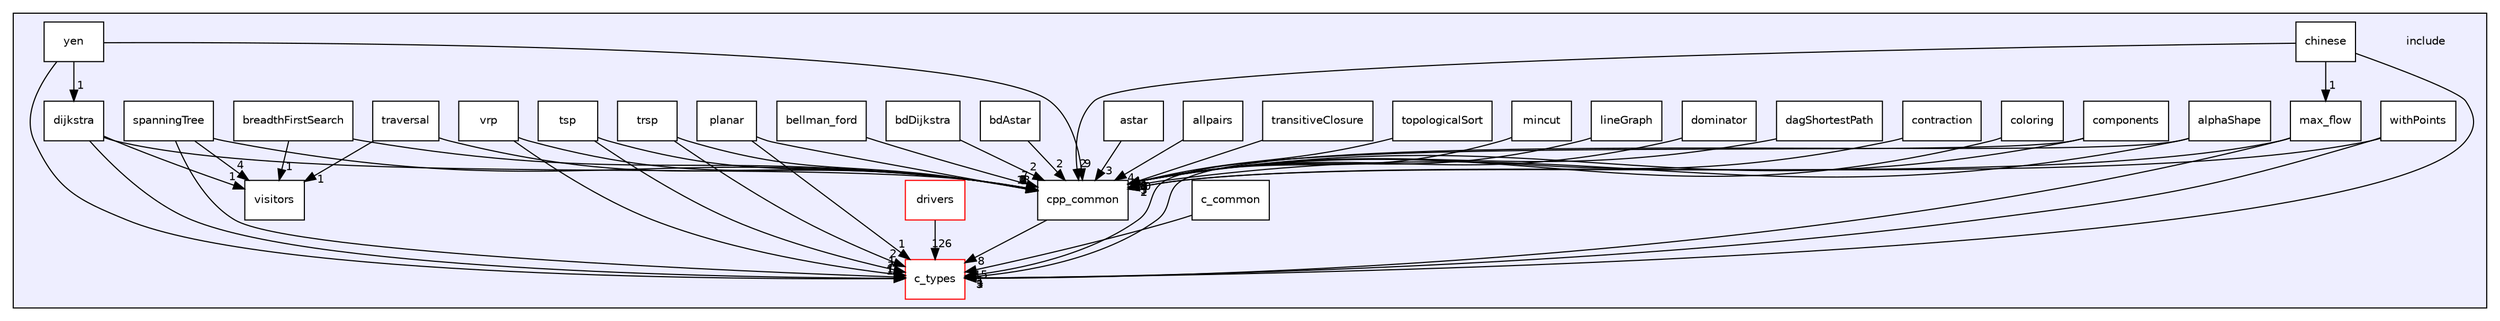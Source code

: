 digraph "include" {
  compound=true
  node [ fontsize="10", fontname="Helvetica"];
  edge [ labelfontsize="10", labelfontname="Helvetica"];
  subgraph clusterdir_d44c64559bbebec7f509842c48db8b23 {
    graph [ bgcolor="#eeeeff", pencolor="black", label="" URL="dir_d44c64559bbebec7f509842c48db8b23.html"];
    dir_d44c64559bbebec7f509842c48db8b23 [shape=plaintext label="include"];
    dir_2a5eba4d35dbcdcba215617418dd760b [shape=box label="allpairs" color="black" fillcolor="white" style="filled" URL="dir_2a5eba4d35dbcdcba215617418dd760b.html"];
    dir_3e20b768254daa43f7cafde772fd37ef [shape=box label="alphaShape" color="black" fillcolor="white" style="filled" URL="dir_3e20b768254daa43f7cafde772fd37ef.html"];
    dir_08f877d0f0222f13d9686ac041b3f592 [shape=box label="astar" color="black" fillcolor="white" style="filled" URL="dir_08f877d0f0222f13d9686ac041b3f592.html"];
    dir_3f775a8a6f61dc57a0be2ee607b843c3 [shape=box label="bdAstar" color="black" fillcolor="white" style="filled" URL="dir_3f775a8a6f61dc57a0be2ee607b843c3.html"];
    dir_5b201913bc223f0ba16175aeb00ce433 [shape=box label="bdDijkstra" color="black" fillcolor="white" style="filled" URL="dir_5b201913bc223f0ba16175aeb00ce433.html"];
    dir_a3563db749e78e10bcd094748303379c [shape=box label="bellman_ford" color="black" fillcolor="white" style="filled" URL="dir_a3563db749e78e10bcd094748303379c.html"];
    dir_a9da2427ef31dd1794d0714024e5b238 [shape=box label="breadthFirstSearch" color="black" fillcolor="white" style="filled" URL="dir_a9da2427ef31dd1794d0714024e5b238.html"];
    dir_9c50192407c36db226c38a2cd2bf7829 [shape=box label="c_common" color="black" fillcolor="white" style="filled" URL="dir_9c50192407c36db226c38a2cd2bf7829.html"];
    dir_d5995d5871f728649bd47ea0d6428e03 [shape=box label="c_types" color="red" fillcolor="white" style="filled" URL="dir_d5995d5871f728649bd47ea0d6428e03.html"];
    dir_27f8ca8460ad1a56d374fd1da197bb06 [shape=box label="chinese" color="black" fillcolor="white" style="filled" URL="dir_27f8ca8460ad1a56d374fd1da197bb06.html"];
    dir_40ed85df85a9af6d51f248d6536e9565 [shape=box label="coloring" color="black" fillcolor="white" style="filled" URL="dir_40ed85df85a9af6d51f248d6536e9565.html"];
    dir_d66e8d5a7776834ccee339fd5fd3e729 [shape=box label="components" color="black" fillcolor="white" style="filled" URL="dir_d66e8d5a7776834ccee339fd5fd3e729.html"];
    dir_3ab07e095ccb61e6c808a03cedc1e316 [shape=box label="contraction" color="black" fillcolor="white" style="filled" URL="dir_3ab07e095ccb61e6c808a03cedc1e316.html"];
    dir_f413d2883acb285bdeb0fac3ae939ed0 [shape=box label="cpp_common" color="black" fillcolor="white" style="filled" URL="dir_f413d2883acb285bdeb0fac3ae939ed0.html"];
    dir_0df034ac1feb653719cc2a8c3c303ce5 [shape=box label="dagShortestPath" color="black" fillcolor="white" style="filled" URL="dir_0df034ac1feb653719cc2a8c3c303ce5.html"];
    dir_1930df11331c7ed9b5d4e307344eb08e [shape=box label="dijkstra" color="black" fillcolor="white" style="filled" URL="dir_1930df11331c7ed9b5d4e307344eb08e.html"];
    dir_ea2463953e947725c312bd6a58120544 [shape=box label="dominator" color="black" fillcolor="white" style="filled" URL="dir_ea2463953e947725c312bd6a58120544.html"];
    dir_4fe5cf12322eb0f9892753dc20f1484c [shape=box label="drivers" color="red" fillcolor="white" style="filled" URL="dir_4fe5cf12322eb0f9892753dc20f1484c.html"];
    dir_2ea27f3190a114f10af15e39b0994ddc [shape=box label="lineGraph" color="black" fillcolor="white" style="filled" URL="dir_2ea27f3190a114f10af15e39b0994ddc.html"];
    dir_a7cca20e47709fcaa79084d4fecc5383 [shape=box label="max_flow" color="black" fillcolor="white" style="filled" URL="dir_a7cca20e47709fcaa79084d4fecc5383.html"];
    dir_7d01465925dd421d116b2a4a83aa52c4 [shape=box label="mincut" color="black" fillcolor="white" style="filled" URL="dir_7d01465925dd421d116b2a4a83aa52c4.html"];
    dir_18707d05538dd92e3a5e3c5f41ef164b [shape=box label="planar" color="black" fillcolor="white" style="filled" URL="dir_18707d05538dd92e3a5e3c5f41ef164b.html"];
    dir_af8dbe8979b2f961efcd41fe5ee5165d [shape=box label="spanningTree" color="black" fillcolor="white" style="filled" URL="dir_af8dbe8979b2f961efcd41fe5ee5165d.html"];
    dir_e56bb6d72be06df6c290a1f00417815a [shape=box label="topologicalSort" color="black" fillcolor="white" style="filled" URL="dir_e56bb6d72be06df6c290a1f00417815a.html"];
    dir_c2c01ff8c95113351ec440ab0f3a15ab [shape=box label="transitiveClosure" color="black" fillcolor="white" style="filled" URL="dir_c2c01ff8c95113351ec440ab0f3a15ab.html"];
    dir_5466e26733ec81236675ae0596a2aeb9 [shape=box label="traversal" color="black" fillcolor="white" style="filled" URL="dir_5466e26733ec81236675ae0596a2aeb9.html"];
    dir_0d4872225ee098afcfdc70ab0dde785c [shape=box label="trsp" color="black" fillcolor="white" style="filled" URL="dir_0d4872225ee098afcfdc70ab0dde785c.html"];
    dir_2f28bc21d205d3ab5d31254f25dfd11a [shape=box label="tsp" color="black" fillcolor="white" style="filled" URL="dir_2f28bc21d205d3ab5d31254f25dfd11a.html"];
    dir_4e5658a7286517e9c5b1437feaf10aed [shape=box label="visitors" color="black" fillcolor="white" style="filled" URL="dir_4e5658a7286517e9c5b1437feaf10aed.html"];
    dir_651e52dddefd92e6e6d00bb3f78dc931 [shape=box label="vrp" color="black" fillcolor="white" style="filled" URL="dir_651e52dddefd92e6e6d00bb3f78dc931.html"];
    dir_a648d2ec153663c7371509691b513c8b [shape=box label="withPoints" color="black" fillcolor="white" style="filled" URL="dir_a648d2ec153663c7371509691b513c8b.html"];
    dir_ba2be047686aaa8bd602dca826a8a1f3 [shape=box label="yen" color="black" fillcolor="white" style="filled" URL="dir_ba2be047686aaa8bd602dca826a8a1f3.html"];
  }
  dir_a648d2ec153663c7371509691b513c8b->dir_d5995d5871f728649bd47ea0d6428e03 [headlabel="1", labeldistance=1.5 headhref="dir_000089_000049.html"];
  dir_a648d2ec153663c7371509691b513c8b->dir_f413d2883acb285bdeb0fac3ae939ed0 [headlabel="2", labeldistance=1.5 headhref="dir_000089_000012.html"];
  dir_3ab07e095ccb61e6c808a03cedc1e316->dir_f413d2883acb285bdeb0fac3ae939ed0 [headlabel="10", labeldistance=1.5 headhref="dir_000028_000012.html"];
  dir_5466e26733ec81236675ae0596a2aeb9->dir_f413d2883acb285bdeb0fac3ae939ed0 [headlabel="2", labeldistance=1.5 headhref="dir_000081_000012.html"];
  dir_5466e26733ec81236675ae0596a2aeb9->dir_4e5658a7286517e9c5b1437feaf10aed [headlabel="1", labeldistance=1.5 headhref="dir_000081_000055.html"];
  dir_08f877d0f0222f13d9686ac041b3f592->dir_f413d2883acb285bdeb0fac3ae939ed0 [headlabel="3", labeldistance=1.5 headhref="dir_000071_000012.html"];
  dir_7d01465925dd421d116b2a4a83aa52c4->dir_f413d2883acb285bdeb0fac3ae939ed0 [headlabel="2", labeldistance=1.5 headhref="dir_000086_000012.html"];
  dir_a9da2427ef31dd1794d0714024e5b238->dir_f413d2883acb285bdeb0fac3ae939ed0 [headlabel="5", labeldistance=1.5 headhref="dir_000075_000012.html"];
  dir_a9da2427ef31dd1794d0714024e5b238->dir_4e5658a7286517e9c5b1437feaf10aed [headlabel="1", labeldistance=1.5 headhref="dir_000075_000055.html"];
  dir_d66e8d5a7776834ccee339fd5fd3e729->dir_d5995d5871f728649bd47ea0d6428e03 [headlabel="1", labeldistance=1.5 headhref="dir_000050_000049.html"];
  dir_d66e8d5a7776834ccee339fd5fd3e729->dir_f413d2883acb285bdeb0fac3ae939ed0 [headlabel="5", labeldistance=1.5 headhref="dir_000050_000012.html"];
  dir_ba2be047686aaa8bd602dca826a8a1f3->dir_d5995d5871f728649bd47ea0d6428e03 [headlabel="1", labeldistance=1.5 headhref="dir_000083_000049.html"];
  dir_ba2be047686aaa8bd602dca826a8a1f3->dir_f413d2883acb285bdeb0fac3ae939ed0 [headlabel="9", labeldistance=1.5 headhref="dir_000083_000012.html"];
  dir_ba2be047686aaa8bd602dca826a8a1f3->dir_1930df11331c7ed9b5d4e307344eb08e [headlabel="1", labeldistance=1.5 headhref="dir_000083_000082.html"];
  dir_651e52dddefd92e6e6d00bb3f78dc931->dir_d5995d5871f728649bd47ea0d6428e03 [headlabel="7", labeldistance=1.5 headhref="dir_000024_000049.html"];
  dir_651e52dddefd92e6e6d00bb3f78dc931->dir_f413d2883acb285bdeb0fac3ae939ed0 [headlabel="13", labeldistance=1.5 headhref="dir_000024_000012.html"];
  dir_0df034ac1feb653719cc2a8c3c303ce5->dir_f413d2883acb285bdeb0fac3ae939ed0 [headlabel="3", labeldistance=1.5 headhref="dir_000080_000012.html"];
  dir_5b201913bc223f0ba16175aeb00ce433->dir_f413d2883acb285bdeb0fac3ae939ed0 [headlabel="2", labeldistance=1.5 headhref="dir_000073_000012.html"];
  dir_a7cca20e47709fcaa79084d4fecc5383->dir_d5995d5871f728649bd47ea0d6428e03 [headlabel="5", labeldistance=1.5 headhref="dir_000079_000049.html"];
  dir_a7cca20e47709fcaa79084d4fecc5383->dir_f413d2883acb285bdeb0fac3ae939ed0 [headlabel="1", labeldistance=1.5 headhref="dir_000079_000012.html"];
  dir_3f775a8a6f61dc57a0be2ee607b843c3->dir_f413d2883acb285bdeb0fac3ae939ed0 [headlabel="2", labeldistance=1.5 headhref="dir_000072_000012.html"];
  dir_9c50192407c36db226c38a2cd2bf7829->dir_d5995d5871f728649bd47ea0d6428e03 [headlabel="15", labeldistance=1.5 headhref="dir_000007_000049.html"];
  dir_f413d2883acb285bdeb0fac3ae939ed0->dir_d5995d5871f728649bd47ea0d6428e03 [headlabel="8", labeldistance=1.5 headhref="dir_000012_000049.html"];
  dir_1930df11331c7ed9b5d4e307344eb08e->dir_d5995d5871f728649bd47ea0d6428e03 [headlabel="1", labeldistance=1.5 headhref="dir_000082_000049.html"];
  dir_1930df11331c7ed9b5d4e307344eb08e->dir_f413d2883acb285bdeb0fac3ae939ed0 [headlabel="4", labeldistance=1.5 headhref="dir_000082_000012.html"];
  dir_1930df11331c7ed9b5d4e307344eb08e->dir_4e5658a7286517e9c5b1437feaf10aed [headlabel="1", labeldistance=1.5 headhref="dir_000082_000055.html"];
  dir_27f8ca8460ad1a56d374fd1da197bb06->dir_a7cca20e47709fcaa79084d4fecc5383 [headlabel="1", labeldistance=1.5 headhref="dir_000078_000079.html"];
  dir_27f8ca8460ad1a56d374fd1da197bb06->dir_d5995d5871f728649bd47ea0d6428e03 [headlabel="3", labeldistance=1.5 headhref="dir_000078_000049.html"];
  dir_27f8ca8460ad1a56d374fd1da197bb06->dir_f413d2883acb285bdeb0fac3ae939ed0 [headlabel="2", labeldistance=1.5 headhref="dir_000078_000012.html"];
  dir_2f28bc21d205d3ab5d31254f25dfd11a->dir_d5995d5871f728649bd47ea0d6428e03 [headlabel="1", labeldistance=1.5 headhref="dir_000060_000049.html"];
  dir_2f28bc21d205d3ab5d31254f25dfd11a->dir_f413d2883acb285bdeb0fac3ae939ed0 [headlabel="4", labeldistance=1.5 headhref="dir_000060_000012.html"];
  dir_0d4872225ee098afcfdc70ab0dde785c->dir_d5995d5871f728649bd47ea0d6428e03 [headlabel="2", labeldistance=1.5 headhref="dir_000059_000049.html"];
  dir_0d4872225ee098afcfdc70ab0dde785c->dir_f413d2883acb285bdeb0fac3ae939ed0 [headlabel="3", labeldistance=1.5 headhref="dir_000059_000012.html"];
  dir_3e20b768254daa43f7cafde772fd37ef->dir_d5995d5871f728649bd47ea0d6428e03 [headlabel="1", labeldistance=1.5 headhref="dir_000070_000049.html"];
  dir_3e20b768254daa43f7cafde772fd37ef->dir_f413d2883acb285bdeb0fac3ae939ed0 [headlabel="3", labeldistance=1.5 headhref="dir_000070_000012.html"];
  dir_e56bb6d72be06df6c290a1f00417815a->dir_f413d2883acb285bdeb0fac3ae939ed0 [headlabel="3", labeldistance=1.5 headhref="dir_000087_000012.html"];
  dir_40ed85df85a9af6d51f248d6536e9565->dir_f413d2883acb285bdeb0fac3ae939ed0 [headlabel="5", labeldistance=1.5 headhref="dir_000076_000012.html"];
  dir_2a5eba4d35dbcdcba215617418dd760b->dir_f413d2883acb285bdeb0fac3ae939ed0 [headlabel="4", labeldistance=1.5 headhref="dir_000069_000012.html"];
  dir_18707d05538dd92e3a5e3c5f41ef164b->dir_d5995d5871f728649bd47ea0d6428e03 [headlabel="1", labeldistance=1.5 headhref="dir_000077_000049.html"];
  dir_18707d05538dd92e3a5e3c5f41ef164b->dir_f413d2883acb285bdeb0fac3ae939ed0 [headlabel="3", labeldistance=1.5 headhref="dir_000077_000012.html"];
  dir_c2c01ff8c95113351ec440ab0f3a15ab->dir_f413d2883acb285bdeb0fac3ae939ed0 [headlabel="1", labeldistance=1.5 headhref="dir_000088_000012.html"];
  dir_2ea27f3190a114f10af15e39b0994ddc->dir_f413d2883acb285bdeb0fac3ae939ed0 [headlabel="4", labeldistance=1.5 headhref="dir_000085_000012.html"];
  dir_a3563db749e78e10bcd094748303379c->dir_f413d2883acb285bdeb0fac3ae939ed0 [headlabel="7", labeldistance=1.5 headhref="dir_000074_000012.html"];
  dir_af8dbe8979b2f961efcd41fe5ee5165d->dir_d5995d5871f728649bd47ea0d6428e03 [headlabel="1", labeldistance=1.5 headhref="dir_000054_000049.html"];
  dir_af8dbe8979b2f961efcd41fe5ee5165d->dir_f413d2883acb285bdeb0fac3ae939ed0 [headlabel="7", labeldistance=1.5 headhref="dir_000054_000012.html"];
  dir_af8dbe8979b2f961efcd41fe5ee5165d->dir_4e5658a7286517e9c5b1437feaf10aed [headlabel="4", labeldistance=1.5 headhref="dir_000054_000055.html"];
  dir_ea2463953e947725c312bd6a58120544->dir_f413d2883acb285bdeb0fac3ae939ed0 [headlabel="3", labeldistance=1.5 headhref="dir_000084_000012.html"];
  dir_4fe5cf12322eb0f9892753dc20f1484c->dir_d5995d5871f728649bd47ea0d6428e03 [headlabel="126", labeldistance=1.5 headhref="dir_000004_000049.html"];
}
